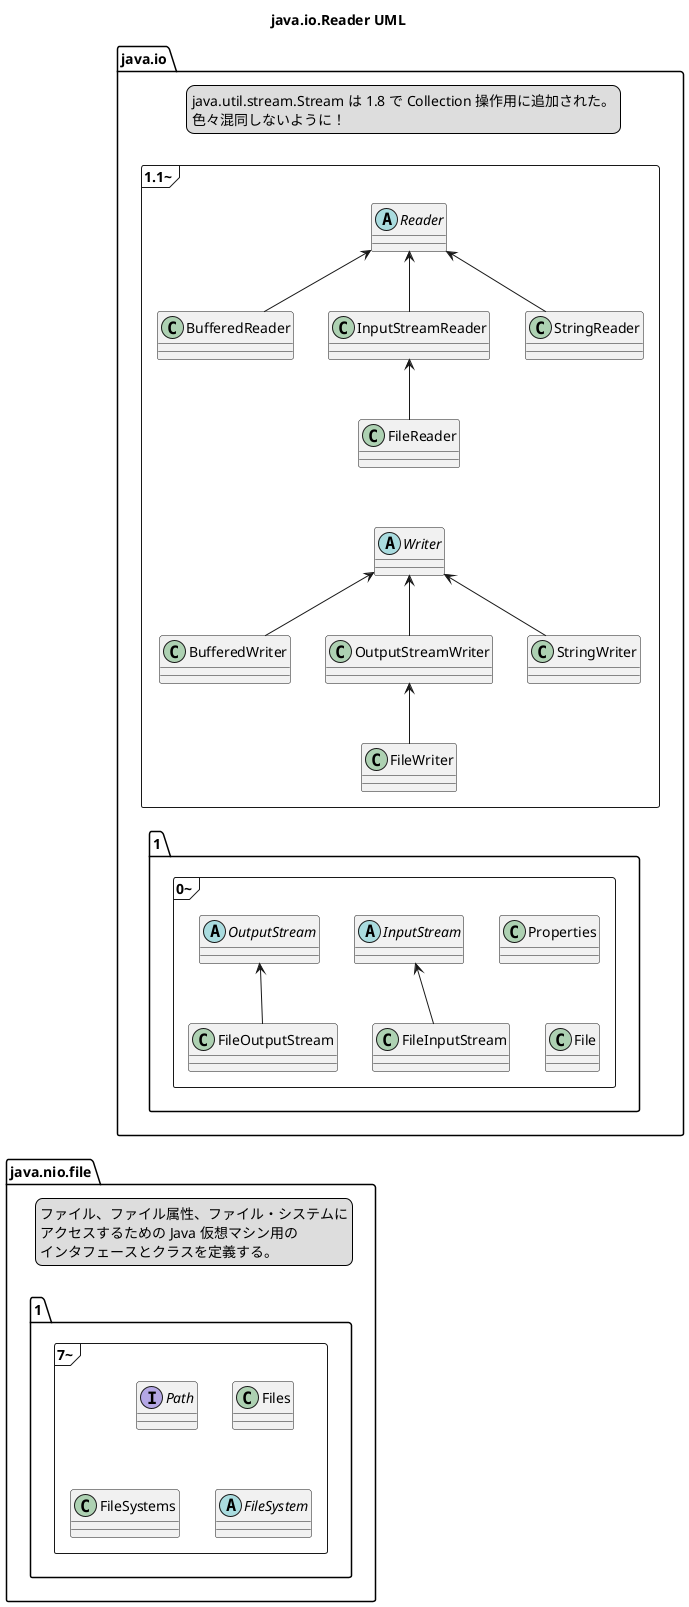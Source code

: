 @startuml

title java.io.Reader UML

' 昔からある IO
package java.io as IO{

    frame "1.0~" {
        class File
        class Properties

        abstract class InputStream
        class FileInputStream

        abstract class OutputStream
        class FileOutputStream
    }

    frame "1.1~" as Sinior {
        abstract class Reader
        class BufferedReader
        class InputStreamReader
        class StringReader
        class FileReader

        abstract class Writer
        class BufferedWriter
        class OutputStreamWriter
        class StringWriter
        class FileWriter
    }

    legend
        java.util.stream.Stream は 1.8 で Collection 操作用に追加された。
        色々混同しないように！ 
    end legend
}

' 比較的最近の IO
package java.nio.file as FILE {
    frame "1.7~"{
        class Files
        interface Path
        abstract class FileSystem
        class FileSystems
    }

    legend
        ファイル、ファイル属性、ファイル・システムに
        アクセスするための Java 仮想マシン用の
        インタフェースとクラスを定義する。
    end legend
}

' 1.0
InputStream <-- FileInputStream
OutputStream <-- FileOutputStream

' 1.1
Reader <-- StringReader
Reader <-- BufferedReader
Reader <-- InputStreamReader
InputStreamReader <-- FileReader

Writer <-- StringWriter
Writer <-- BufferedWriter
Writer <-- OutputStreamWriter
OutputStreamWriter <-- FileWriter

' 位置調整
FileReader <-[hidden]- Writer

Properties <-[hidden]- File
FileWriter <-[hidden]- InputStream

Files <-[hidden]left- Path
Files <-[hidden]- FileSystem
FileSystem <-[hidden]left- FileSystems
FileOutputStream <-[hidden]- Files

@enduml